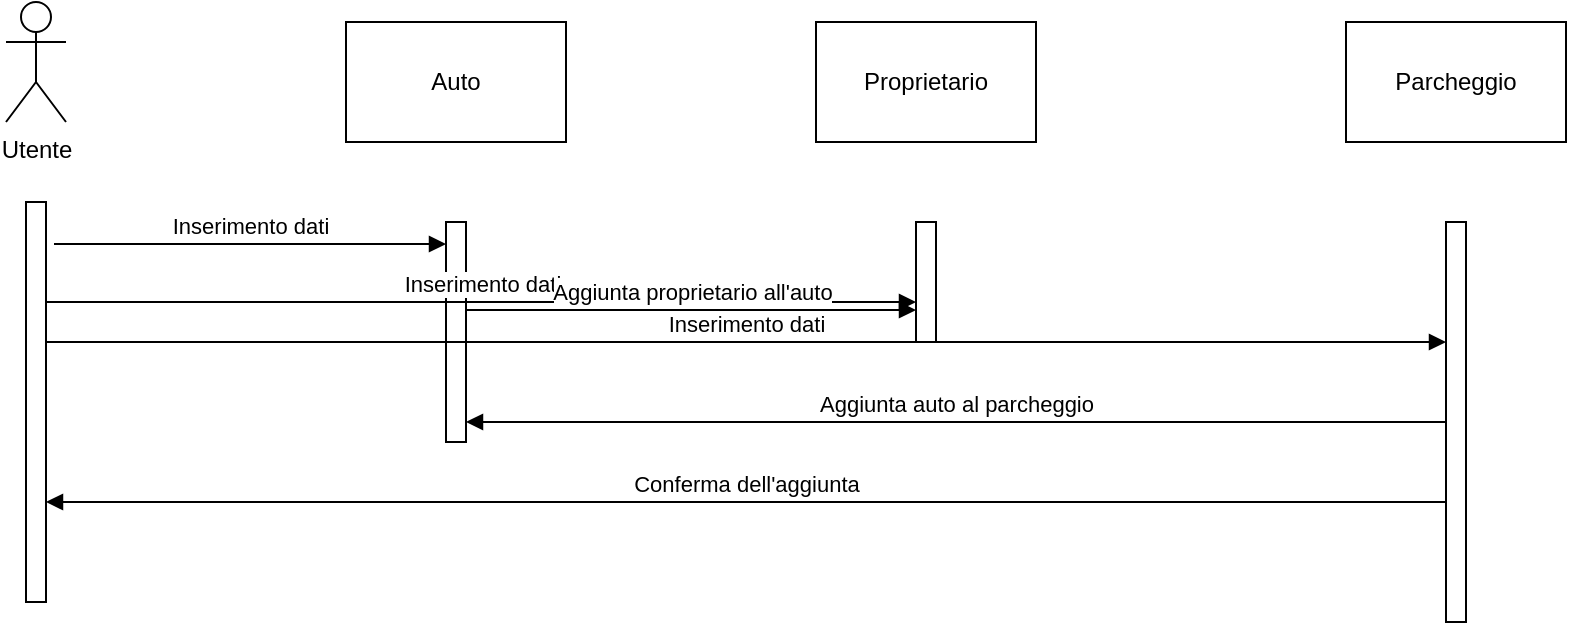 <mxfile version="26.0.11">
  <diagram name="Pagina-1" id="TZh7pZrTqcm5k_2RkWBP">
    <mxGraphModel dx="1114" dy="600" grid="1" gridSize="10" guides="1" tooltips="1" connect="1" arrows="1" fold="1" page="1" pageScale="1" pageWidth="1169" pageHeight="827" math="0" shadow="0">
      <root>
        <mxCell id="0" />
        <mxCell id="1" parent="0" />
        <mxCell id="nAMwlLXj0m_Fw8UtEgTO-1" value="Utente" style="shape=umlActor;verticalLabelPosition=bottom;verticalAlign=top;html=1;outlineConnect=0;" vertex="1" parent="1">
          <mxGeometry x="180" y="40" width="30" height="60" as="geometry" />
        </mxCell>
        <mxCell id="nAMwlLXj0m_Fw8UtEgTO-2" value="" style="html=1;points=[[0,0,0,0,5],[0,1,0,0,-5],[1,0,0,0,5],[1,1,0,0,-5]];perimeter=orthogonalPerimeter;outlineConnect=0;targetShapes=umlLifeline;portConstraint=eastwest;newEdgeStyle={&quot;curved&quot;:0,&quot;rounded&quot;:0};" vertex="1" parent="1">
          <mxGeometry x="190" y="140" width="10" height="200" as="geometry" />
        </mxCell>
        <mxCell id="nAMwlLXj0m_Fw8UtEgTO-3" value="Auto" style="html=1;whiteSpace=wrap;" vertex="1" parent="1">
          <mxGeometry x="350" y="50" width="110" height="60" as="geometry" />
        </mxCell>
        <mxCell id="nAMwlLXj0m_Fw8UtEgTO-4" value="Parcheggio" style="html=1;whiteSpace=wrap;" vertex="1" parent="1">
          <mxGeometry x="850" y="50" width="110" height="60" as="geometry" />
        </mxCell>
        <mxCell id="nAMwlLXj0m_Fw8UtEgTO-5" value="Proprietario" style="html=1;whiteSpace=wrap;" vertex="1" parent="1">
          <mxGeometry x="585" y="50" width="110" height="60" as="geometry" />
        </mxCell>
        <mxCell id="nAMwlLXj0m_Fw8UtEgTO-6" value="" style="html=1;points=[[0,0,0,0,5],[0,1,0,0,-5],[1,0,0,0,5],[1,1,0,0,-5]];perimeter=orthogonalPerimeter;outlineConnect=0;targetShapes=umlLifeline;portConstraint=eastwest;newEdgeStyle={&quot;curved&quot;:0,&quot;rounded&quot;:0};" vertex="1" parent="1">
          <mxGeometry x="635" y="150" width="10" height="60" as="geometry" />
        </mxCell>
        <mxCell id="nAMwlLXj0m_Fw8UtEgTO-7" value="" style="html=1;points=[[0,0,0,0,5],[0,1,0,0,-5],[1,0,0,0,5],[1,1,0,0,-5]];perimeter=orthogonalPerimeter;outlineConnect=0;targetShapes=umlLifeline;portConstraint=eastwest;newEdgeStyle={&quot;curved&quot;:0,&quot;rounded&quot;:0};" vertex="1" parent="1">
          <mxGeometry x="400" y="150" width="10" height="110" as="geometry" />
        </mxCell>
        <mxCell id="nAMwlLXj0m_Fw8UtEgTO-8" value="" style="html=1;points=[[0,0,0,0,5],[0,1,0,0,-5],[1,0,0,0,5],[1,1,0,0,-5]];perimeter=orthogonalPerimeter;outlineConnect=0;targetShapes=umlLifeline;portConstraint=eastwest;newEdgeStyle={&quot;curved&quot;:0,&quot;rounded&quot;:0};" vertex="1" parent="1">
          <mxGeometry x="900" y="150" width="10" height="200" as="geometry" />
        </mxCell>
        <mxCell id="nAMwlLXj0m_Fw8UtEgTO-9" value="Inserimento dati" style="html=1;verticalAlign=bottom;endArrow=block;curved=0;rounded=0;exitX=1.4;exitY=0.105;exitDx=0;exitDy=0;exitPerimeter=0;" edge="1" parent="1" source="nAMwlLXj0m_Fw8UtEgTO-2" target="nAMwlLXj0m_Fw8UtEgTO-7">
          <mxGeometry width="80" relative="1" as="geometry">
            <mxPoint x="370" y="260" as="sourcePoint" />
            <mxPoint x="440" y="250" as="targetPoint" />
          </mxGeometry>
        </mxCell>
        <mxCell id="nAMwlLXj0m_Fw8UtEgTO-10" value="Inserimento dati" style="html=1;verticalAlign=bottom;endArrow=block;curved=0;rounded=0;" edge="1" parent="1" target="nAMwlLXj0m_Fw8UtEgTO-6">
          <mxGeometry width="80" relative="1" as="geometry">
            <mxPoint x="200" y="190" as="sourcePoint" />
            <mxPoint x="440" y="260" as="targetPoint" />
          </mxGeometry>
        </mxCell>
        <mxCell id="nAMwlLXj0m_Fw8UtEgTO-12" value="Inserimento dati" style="html=1;verticalAlign=bottom;endArrow=block;curved=0;rounded=0;exitX=1;exitY=0.35;exitDx=0;exitDy=0;exitPerimeter=0;" edge="1" parent="1" source="nAMwlLXj0m_Fw8UtEgTO-2" target="nAMwlLXj0m_Fw8UtEgTO-8">
          <mxGeometry width="80" relative="1" as="geometry">
            <mxPoint x="370" y="260" as="sourcePoint" />
            <mxPoint x="450" y="260" as="targetPoint" />
          </mxGeometry>
        </mxCell>
        <mxCell id="nAMwlLXj0m_Fw8UtEgTO-13" value="Aggiunta proprietario all&#39;auto" style="html=1;verticalAlign=bottom;endArrow=block;curved=0;rounded=0;exitX=1;exitY=0.4;exitDx=0;exitDy=0;exitPerimeter=0;" edge="1" parent="1" source="nAMwlLXj0m_Fw8UtEgTO-7" target="nAMwlLXj0m_Fw8UtEgTO-6">
          <mxGeometry width="80" relative="1" as="geometry">
            <mxPoint x="460" y="240" as="sourcePoint" />
            <mxPoint x="450" y="260" as="targetPoint" />
          </mxGeometry>
        </mxCell>
        <mxCell id="nAMwlLXj0m_Fw8UtEgTO-14" value="Aggiunta auto al parcheggio" style="html=1;verticalAlign=bottom;endArrow=block;curved=0;rounded=0;" edge="1" parent="1" source="nAMwlLXj0m_Fw8UtEgTO-8" target="nAMwlLXj0m_Fw8UtEgTO-7">
          <mxGeometry width="80" relative="1" as="geometry">
            <mxPoint x="370" y="260" as="sourcePoint" />
            <mxPoint x="450" y="260" as="targetPoint" />
          </mxGeometry>
        </mxCell>
        <mxCell id="nAMwlLXj0m_Fw8UtEgTO-15" value="Conferma dell&#39;aggiunta" style="html=1;verticalAlign=bottom;endArrow=block;curved=0;rounded=0;exitX=0;exitY=0.7;exitDx=0;exitDy=0;exitPerimeter=0;entryX=1;entryY=0.75;entryDx=0;entryDy=0;entryPerimeter=0;" edge="1" parent="1" source="nAMwlLXj0m_Fw8UtEgTO-8" target="nAMwlLXj0m_Fw8UtEgTO-2">
          <mxGeometry width="80" relative="1" as="geometry">
            <mxPoint x="370" y="260" as="sourcePoint" />
            <mxPoint x="450" y="260" as="targetPoint" />
          </mxGeometry>
        </mxCell>
      </root>
    </mxGraphModel>
  </diagram>
</mxfile>
